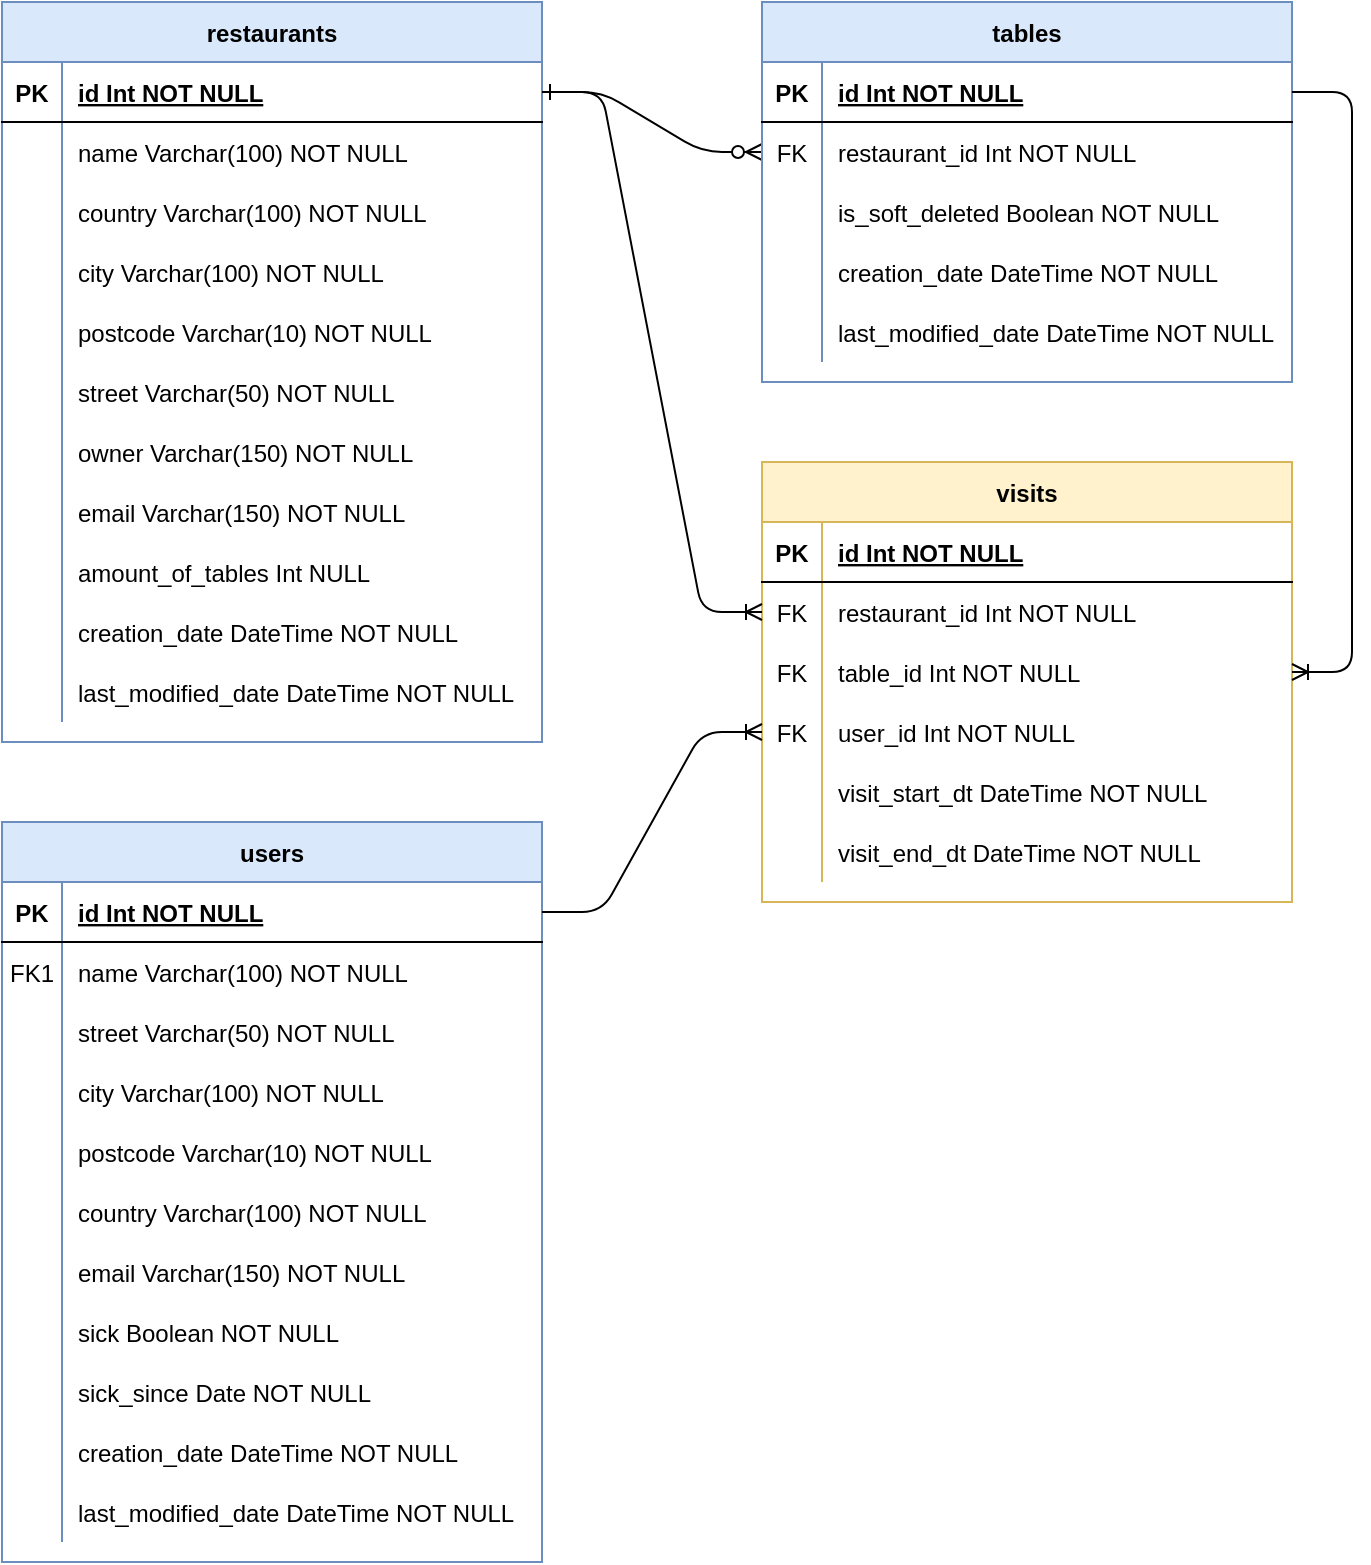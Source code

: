 <mxfile version="14.0.0" type="device"><diagram id="R2lEEEUBdFMjLlhIrx00" name="Page-1"><mxGraphModel dx="1422" dy="705" grid="0" gridSize="10" guides="1" tooltips="1" connect="1" arrows="1" fold="1" page="0" pageScale="1" pageWidth="850" pageHeight="1100" math="0" shadow="0" extFonts="Permanent Marker^https://fonts.googleapis.com/css?family=Permanent+Marker"><root><mxCell id="0"/><mxCell id="1" parent="0"/><mxCell id="C-vyLk0tnHw3VtMMgP7b-1" value="" style="edgeStyle=entityRelationEdgeStyle;endArrow=ERzeroToMany;startArrow=ERone;endFill=1;startFill=0;" parent="1" source="C-vyLk0tnHw3VtMMgP7b-24" target="C-vyLk0tnHw3VtMMgP7b-6" edge="1"><mxGeometry width="100" height="100" relative="1" as="geometry"><mxPoint x="340" y="720" as="sourcePoint"/><mxPoint x="440" y="620" as="targetPoint"/></mxGeometry></mxCell><mxCell id="C-vyLk0tnHw3VtMMgP7b-2" value="tables" style="shape=table;startSize=30;container=1;collapsible=1;childLayout=tableLayout;fixedRows=1;rowLines=0;fontStyle=1;align=center;resizeLast=1;fillColor=#dae8fc;strokeColor=#6c8ebf;" parent="1" vertex="1"><mxGeometry x="430" y="50" width="265" height="190" as="geometry"/></mxCell><mxCell id="C-vyLk0tnHw3VtMMgP7b-3" value="" style="shape=partialRectangle;collapsible=0;dropTarget=0;pointerEvents=0;fillColor=none;points=[[0,0.5],[1,0.5]];portConstraint=eastwest;top=0;left=0;right=0;bottom=1;" parent="C-vyLk0tnHw3VtMMgP7b-2" vertex="1"><mxGeometry y="30" width="265" height="30" as="geometry"/></mxCell><mxCell id="C-vyLk0tnHw3VtMMgP7b-4" value="PK" style="shape=partialRectangle;overflow=hidden;connectable=0;fillColor=none;top=0;left=0;bottom=0;right=0;fontStyle=1;" parent="C-vyLk0tnHw3VtMMgP7b-3" vertex="1"><mxGeometry width="30" height="30" as="geometry"/></mxCell><mxCell id="C-vyLk0tnHw3VtMMgP7b-5" value="id Int NOT NULL" style="shape=partialRectangle;overflow=hidden;connectable=0;fillColor=none;top=0;left=0;bottom=0;right=0;align=left;spacingLeft=6;fontStyle=5;" parent="C-vyLk0tnHw3VtMMgP7b-3" vertex="1"><mxGeometry x="30" width="235" height="30" as="geometry"/></mxCell><mxCell id="C-vyLk0tnHw3VtMMgP7b-6" value="" style="shape=partialRectangle;collapsible=0;dropTarget=0;pointerEvents=0;fillColor=none;points=[[0,0.5],[1,0.5]];portConstraint=eastwest;top=0;left=0;right=0;bottom=0;" parent="C-vyLk0tnHw3VtMMgP7b-2" vertex="1"><mxGeometry y="60" width="265" height="30" as="geometry"/></mxCell><mxCell id="C-vyLk0tnHw3VtMMgP7b-7" value="FK" style="shape=partialRectangle;overflow=hidden;connectable=0;fillColor=none;top=0;left=0;bottom=0;right=0;" parent="C-vyLk0tnHw3VtMMgP7b-6" vertex="1"><mxGeometry width="30" height="30" as="geometry"/></mxCell><mxCell id="C-vyLk0tnHw3VtMMgP7b-8" value="restaurant_id Int NOT NULL" style="shape=partialRectangle;overflow=hidden;connectable=0;fillColor=none;top=0;left=0;bottom=0;right=0;align=left;spacingLeft=6;" parent="C-vyLk0tnHw3VtMMgP7b-6" vertex="1"><mxGeometry x="30" width="235" height="30" as="geometry"/></mxCell><mxCell id="C-vyLk0tnHw3VtMMgP7b-9" value="" style="shape=partialRectangle;collapsible=0;dropTarget=0;pointerEvents=0;fillColor=none;points=[[0,0.5],[1,0.5]];portConstraint=eastwest;top=0;left=0;right=0;bottom=0;" parent="C-vyLk0tnHw3VtMMgP7b-2" vertex="1"><mxGeometry y="90" width="265" height="30" as="geometry"/></mxCell><mxCell id="C-vyLk0tnHw3VtMMgP7b-10" value="" style="shape=partialRectangle;overflow=hidden;connectable=0;fillColor=none;top=0;left=0;bottom=0;right=0;" parent="C-vyLk0tnHw3VtMMgP7b-9" vertex="1"><mxGeometry width="30" height="30" as="geometry"/></mxCell><mxCell id="C-vyLk0tnHw3VtMMgP7b-11" value="is_soft_deleted Boolean NOT NULL" style="shape=partialRectangle;overflow=hidden;connectable=0;fillColor=none;top=0;left=0;bottom=0;right=0;align=left;spacingLeft=6;" parent="C-vyLk0tnHw3VtMMgP7b-9" vertex="1"><mxGeometry x="30" width="235" height="30" as="geometry"/></mxCell><mxCell id="4IgAb8isQSArcooUBiye-40" value="" style="shape=partialRectangle;collapsible=0;dropTarget=0;pointerEvents=0;fillColor=none;top=0;left=0;bottom=0;right=0;points=[[0,0.5],[1,0.5]];portConstraint=eastwest;" vertex="1" parent="C-vyLk0tnHw3VtMMgP7b-2"><mxGeometry y="120" width="265" height="30" as="geometry"/></mxCell><mxCell id="4IgAb8isQSArcooUBiye-41" value="" style="shape=partialRectangle;connectable=0;fillColor=none;top=0;left=0;bottom=0;right=0;editable=1;overflow=hidden;" vertex="1" parent="4IgAb8isQSArcooUBiye-40"><mxGeometry width="30" height="30" as="geometry"/></mxCell><mxCell id="4IgAb8isQSArcooUBiye-42" value="creation_date DateTime NOT NULL" style="shape=partialRectangle;connectable=0;fillColor=none;top=0;left=0;bottom=0;right=0;align=left;spacingLeft=6;overflow=hidden;" vertex="1" parent="4IgAb8isQSArcooUBiye-40"><mxGeometry x="30" width="235" height="30" as="geometry"/></mxCell><mxCell id="4IgAb8isQSArcooUBiye-43" value="" style="shape=partialRectangle;collapsible=0;dropTarget=0;pointerEvents=0;fillColor=none;top=0;left=0;bottom=0;right=0;points=[[0,0.5],[1,0.5]];portConstraint=eastwest;" vertex="1" parent="C-vyLk0tnHw3VtMMgP7b-2"><mxGeometry y="150" width="265" height="30" as="geometry"/></mxCell><mxCell id="4IgAb8isQSArcooUBiye-44" value="" style="shape=partialRectangle;connectable=0;fillColor=none;top=0;left=0;bottom=0;right=0;editable=1;overflow=hidden;" vertex="1" parent="4IgAb8isQSArcooUBiye-43"><mxGeometry width="30" height="30" as="geometry"/></mxCell><mxCell id="4IgAb8isQSArcooUBiye-45" value="last_modified_date DateTime NOT NULL" style="shape=partialRectangle;connectable=0;fillColor=none;top=0;left=0;bottom=0;right=0;align=left;spacingLeft=6;overflow=hidden;" vertex="1" parent="4IgAb8isQSArcooUBiye-43"><mxGeometry x="30" width="235" height="30" as="geometry"/></mxCell><mxCell id="C-vyLk0tnHw3VtMMgP7b-13" value="users" style="shape=table;startSize=30;container=1;collapsible=1;childLayout=tableLayout;fixedRows=1;rowLines=0;fontStyle=1;align=center;resizeLast=1;fillColor=#dae8fc;strokeColor=#6c8ebf;" parent="1" vertex="1"><mxGeometry x="50" y="460" width="270" height="370" as="geometry"/></mxCell><mxCell id="C-vyLk0tnHw3VtMMgP7b-14" value="" style="shape=partialRectangle;collapsible=0;dropTarget=0;pointerEvents=0;fillColor=none;points=[[0,0.5],[1,0.5]];portConstraint=eastwest;top=0;left=0;right=0;bottom=1;" parent="C-vyLk0tnHw3VtMMgP7b-13" vertex="1"><mxGeometry y="30" width="270" height="30" as="geometry"/></mxCell><mxCell id="C-vyLk0tnHw3VtMMgP7b-15" value="PK" style="shape=partialRectangle;overflow=hidden;connectable=0;fillColor=none;top=0;left=0;bottom=0;right=0;fontStyle=1;" parent="C-vyLk0tnHw3VtMMgP7b-14" vertex="1"><mxGeometry width="30" height="30" as="geometry"/></mxCell><mxCell id="C-vyLk0tnHw3VtMMgP7b-16" value="id Int NOT NULL" style="shape=partialRectangle;overflow=hidden;connectable=0;fillColor=none;top=0;left=0;bottom=0;right=0;align=left;spacingLeft=6;fontStyle=5;" parent="C-vyLk0tnHw3VtMMgP7b-14" vertex="1"><mxGeometry x="30" width="240" height="30" as="geometry"/></mxCell><mxCell id="C-vyLk0tnHw3VtMMgP7b-17" value="" style="shape=partialRectangle;collapsible=0;dropTarget=0;pointerEvents=0;fillColor=none;points=[[0,0.5],[1,0.5]];portConstraint=eastwest;top=0;left=0;right=0;bottom=0;" parent="C-vyLk0tnHw3VtMMgP7b-13" vertex="1"><mxGeometry y="60" width="270" height="30" as="geometry"/></mxCell><mxCell id="C-vyLk0tnHw3VtMMgP7b-18" value="FK1" style="shape=partialRectangle;overflow=hidden;connectable=0;fillColor=none;top=0;left=0;bottom=0;right=0;" parent="C-vyLk0tnHw3VtMMgP7b-17" vertex="1"><mxGeometry width="30" height="30" as="geometry"/></mxCell><mxCell id="C-vyLk0tnHw3VtMMgP7b-19" value="name Varchar(100) NOT NULL" style="shape=partialRectangle;overflow=hidden;connectable=0;fillColor=none;top=0;left=0;bottom=0;right=0;align=left;spacingLeft=6;" parent="C-vyLk0tnHw3VtMMgP7b-17" vertex="1"><mxGeometry x="30" width="240" height="30" as="geometry"/></mxCell><mxCell id="C-vyLk0tnHw3VtMMgP7b-20" value="" style="shape=partialRectangle;collapsible=0;dropTarget=0;pointerEvents=0;fillColor=none;points=[[0,0.5],[1,0.5]];portConstraint=eastwest;top=0;left=0;right=0;bottom=0;" parent="C-vyLk0tnHw3VtMMgP7b-13" vertex="1"><mxGeometry y="90" width="270" height="30" as="geometry"/></mxCell><mxCell id="C-vyLk0tnHw3VtMMgP7b-21" value="" style="shape=partialRectangle;overflow=hidden;connectable=0;fillColor=none;top=0;left=0;bottom=0;right=0;" parent="C-vyLk0tnHw3VtMMgP7b-20" vertex="1"><mxGeometry width="30" height="30" as="geometry"/></mxCell><mxCell id="C-vyLk0tnHw3VtMMgP7b-22" value="street Varchar(50) NOT NULL" style="shape=partialRectangle;overflow=hidden;connectable=0;fillColor=none;top=0;left=0;bottom=0;right=0;align=left;spacingLeft=6;" parent="C-vyLk0tnHw3VtMMgP7b-20" vertex="1"><mxGeometry x="30" width="240" height="30" as="geometry"/></mxCell><mxCell id="4IgAb8isQSArcooUBiye-46" value="" style="shape=partialRectangle;collapsible=0;dropTarget=0;pointerEvents=0;fillColor=none;top=0;left=0;bottom=0;right=0;points=[[0,0.5],[1,0.5]];portConstraint=eastwest;" vertex="1" parent="C-vyLk0tnHw3VtMMgP7b-13"><mxGeometry y="120" width="270" height="30" as="geometry"/></mxCell><mxCell id="4IgAb8isQSArcooUBiye-47" value="" style="shape=partialRectangle;connectable=0;fillColor=none;top=0;left=0;bottom=0;right=0;editable=1;overflow=hidden;" vertex="1" parent="4IgAb8isQSArcooUBiye-46"><mxGeometry width="30" height="30" as="geometry"/></mxCell><mxCell id="4IgAb8isQSArcooUBiye-48" value="city Varchar(100) NOT NULL" style="shape=partialRectangle;connectable=0;fillColor=none;top=0;left=0;bottom=0;right=0;align=left;spacingLeft=6;overflow=hidden;" vertex="1" parent="4IgAb8isQSArcooUBiye-46"><mxGeometry x="30" width="240" height="30" as="geometry"/></mxCell><mxCell id="4IgAb8isQSArcooUBiye-49" value="" style="shape=partialRectangle;collapsible=0;dropTarget=0;pointerEvents=0;fillColor=none;top=0;left=0;bottom=0;right=0;points=[[0,0.5],[1,0.5]];portConstraint=eastwest;" vertex="1" parent="C-vyLk0tnHw3VtMMgP7b-13"><mxGeometry y="150" width="270" height="30" as="geometry"/></mxCell><mxCell id="4IgAb8isQSArcooUBiye-50" value="" style="shape=partialRectangle;connectable=0;fillColor=none;top=0;left=0;bottom=0;right=0;editable=1;overflow=hidden;" vertex="1" parent="4IgAb8isQSArcooUBiye-49"><mxGeometry width="30" height="30" as="geometry"/></mxCell><mxCell id="4IgAb8isQSArcooUBiye-51" value="postcode Varchar(10) NOT NULL" style="shape=partialRectangle;connectable=0;fillColor=none;top=0;left=0;bottom=0;right=0;align=left;spacingLeft=6;overflow=hidden;" vertex="1" parent="4IgAb8isQSArcooUBiye-49"><mxGeometry x="30" width="240" height="30" as="geometry"/></mxCell><mxCell id="4IgAb8isQSArcooUBiye-52" value="" style="shape=partialRectangle;collapsible=0;dropTarget=0;pointerEvents=0;fillColor=none;top=0;left=0;bottom=0;right=0;points=[[0,0.5],[1,0.5]];portConstraint=eastwest;" vertex="1" parent="C-vyLk0tnHw3VtMMgP7b-13"><mxGeometry y="180" width="270" height="30" as="geometry"/></mxCell><mxCell id="4IgAb8isQSArcooUBiye-53" value="" style="shape=partialRectangle;connectable=0;fillColor=none;top=0;left=0;bottom=0;right=0;editable=1;overflow=hidden;" vertex="1" parent="4IgAb8isQSArcooUBiye-52"><mxGeometry width="30" height="30" as="geometry"/></mxCell><mxCell id="4IgAb8isQSArcooUBiye-54" value="country Varchar(100) NOT NULL" style="shape=partialRectangle;connectable=0;fillColor=none;top=0;left=0;bottom=0;right=0;align=left;spacingLeft=6;overflow=hidden;" vertex="1" parent="4IgAb8isQSArcooUBiye-52"><mxGeometry x="30" width="240" height="30" as="geometry"/></mxCell><mxCell id="4IgAb8isQSArcooUBiye-55" value="" style="shape=partialRectangle;collapsible=0;dropTarget=0;pointerEvents=0;fillColor=none;top=0;left=0;bottom=0;right=0;points=[[0,0.5],[1,0.5]];portConstraint=eastwest;" vertex="1" parent="C-vyLk0tnHw3VtMMgP7b-13"><mxGeometry y="210" width="270" height="30" as="geometry"/></mxCell><mxCell id="4IgAb8isQSArcooUBiye-56" value="" style="shape=partialRectangle;connectable=0;fillColor=none;top=0;left=0;bottom=0;right=0;editable=1;overflow=hidden;" vertex="1" parent="4IgAb8isQSArcooUBiye-55"><mxGeometry width="30" height="30" as="geometry"/></mxCell><mxCell id="4IgAb8isQSArcooUBiye-57" value="email Varchar(150) NOT NULL" style="shape=partialRectangle;connectable=0;fillColor=none;top=0;left=0;bottom=0;right=0;align=left;spacingLeft=6;overflow=hidden;" vertex="1" parent="4IgAb8isQSArcooUBiye-55"><mxGeometry x="30" width="240" height="30" as="geometry"/></mxCell><mxCell id="4IgAb8isQSArcooUBiye-58" value="" style="shape=partialRectangle;collapsible=0;dropTarget=0;pointerEvents=0;fillColor=none;top=0;left=0;bottom=0;right=0;points=[[0,0.5],[1,0.5]];portConstraint=eastwest;" vertex="1" parent="C-vyLk0tnHw3VtMMgP7b-13"><mxGeometry y="240" width="270" height="30" as="geometry"/></mxCell><mxCell id="4IgAb8isQSArcooUBiye-59" value="" style="shape=partialRectangle;connectable=0;fillColor=none;top=0;left=0;bottom=0;right=0;editable=1;overflow=hidden;" vertex="1" parent="4IgAb8isQSArcooUBiye-58"><mxGeometry width="30" height="30" as="geometry"/></mxCell><mxCell id="4IgAb8isQSArcooUBiye-60" value="sick Boolean NOT NULL" style="shape=partialRectangle;connectable=0;fillColor=none;top=0;left=0;bottom=0;right=0;align=left;spacingLeft=6;overflow=hidden;" vertex="1" parent="4IgAb8isQSArcooUBiye-58"><mxGeometry x="30" width="240" height="30" as="geometry"/></mxCell><mxCell id="4IgAb8isQSArcooUBiye-61" value="" style="shape=partialRectangle;collapsible=0;dropTarget=0;pointerEvents=0;fillColor=none;top=0;left=0;bottom=0;right=0;points=[[0,0.5],[1,0.5]];portConstraint=eastwest;" vertex="1" parent="C-vyLk0tnHw3VtMMgP7b-13"><mxGeometry y="270" width="270" height="30" as="geometry"/></mxCell><mxCell id="4IgAb8isQSArcooUBiye-62" value="" style="shape=partialRectangle;connectable=0;fillColor=none;top=0;left=0;bottom=0;right=0;editable=1;overflow=hidden;" vertex="1" parent="4IgAb8isQSArcooUBiye-61"><mxGeometry width="30" height="30" as="geometry"/></mxCell><mxCell id="4IgAb8isQSArcooUBiye-63" value="sick_since Date NOT NULL" style="shape=partialRectangle;connectable=0;fillColor=none;top=0;left=0;bottom=0;right=0;align=left;spacingLeft=6;overflow=hidden;" vertex="1" parent="4IgAb8isQSArcooUBiye-61"><mxGeometry x="30" width="240" height="30" as="geometry"/></mxCell><mxCell id="4IgAb8isQSArcooUBiye-64" value="" style="shape=partialRectangle;collapsible=0;dropTarget=0;pointerEvents=0;fillColor=none;top=0;left=0;bottom=0;right=0;points=[[0,0.5],[1,0.5]];portConstraint=eastwest;" vertex="1" parent="C-vyLk0tnHw3VtMMgP7b-13"><mxGeometry y="300" width="270" height="30" as="geometry"/></mxCell><mxCell id="4IgAb8isQSArcooUBiye-65" value="" style="shape=partialRectangle;connectable=0;fillColor=none;top=0;left=0;bottom=0;right=0;editable=1;overflow=hidden;" vertex="1" parent="4IgAb8isQSArcooUBiye-64"><mxGeometry width="30" height="30" as="geometry"/></mxCell><mxCell id="4IgAb8isQSArcooUBiye-66" value="creation_date DateTime NOT NULL" style="shape=partialRectangle;connectable=0;fillColor=none;top=0;left=0;bottom=0;right=0;align=left;spacingLeft=6;overflow=hidden;" vertex="1" parent="4IgAb8isQSArcooUBiye-64"><mxGeometry x="30" width="240" height="30" as="geometry"/></mxCell><mxCell id="4IgAb8isQSArcooUBiye-67" value="" style="shape=partialRectangle;collapsible=0;dropTarget=0;pointerEvents=0;fillColor=none;top=0;left=0;bottom=0;right=0;points=[[0,0.5],[1,0.5]];portConstraint=eastwest;" vertex="1" parent="C-vyLk0tnHw3VtMMgP7b-13"><mxGeometry y="330" width="270" height="30" as="geometry"/></mxCell><mxCell id="4IgAb8isQSArcooUBiye-68" value="" style="shape=partialRectangle;connectable=0;fillColor=none;top=0;left=0;bottom=0;right=0;editable=1;overflow=hidden;" vertex="1" parent="4IgAb8isQSArcooUBiye-67"><mxGeometry width="30" height="30" as="geometry"/></mxCell><mxCell id="4IgAb8isQSArcooUBiye-69" value="last_modified_date DateTime NOT NULL" style="shape=partialRectangle;connectable=0;fillColor=none;top=0;left=0;bottom=0;right=0;align=left;spacingLeft=6;overflow=hidden;" vertex="1" parent="4IgAb8isQSArcooUBiye-67"><mxGeometry x="30" width="240" height="30" as="geometry"/></mxCell><mxCell id="C-vyLk0tnHw3VtMMgP7b-23" value="restaurants" style="shape=table;startSize=30;container=1;collapsible=1;childLayout=tableLayout;fixedRows=1;rowLines=0;fontStyle=1;align=center;resizeLast=1;fillColor=#dae8fc;strokeColor=#6c8ebf;" parent="1" vertex="1"><mxGeometry x="50" y="50" width="270" height="370" as="geometry"/></mxCell><mxCell id="C-vyLk0tnHw3VtMMgP7b-24" value="" style="shape=partialRectangle;collapsible=0;dropTarget=0;pointerEvents=0;fillColor=none;points=[[0,0.5],[1,0.5]];portConstraint=eastwest;top=0;left=0;right=0;bottom=1;" parent="C-vyLk0tnHw3VtMMgP7b-23" vertex="1"><mxGeometry y="30" width="270" height="30" as="geometry"/></mxCell><mxCell id="C-vyLk0tnHw3VtMMgP7b-25" value="PK" style="shape=partialRectangle;overflow=hidden;connectable=0;fillColor=none;top=0;left=0;bottom=0;right=0;fontStyle=1;" parent="C-vyLk0tnHw3VtMMgP7b-24" vertex="1"><mxGeometry width="30" height="30" as="geometry"/></mxCell><mxCell id="C-vyLk0tnHw3VtMMgP7b-26" value="id Int NOT NULL" style="shape=partialRectangle;overflow=hidden;connectable=0;fillColor=none;top=0;left=0;bottom=0;right=0;align=left;spacingLeft=6;fontStyle=5;" parent="C-vyLk0tnHw3VtMMgP7b-24" vertex="1"><mxGeometry x="30" width="240" height="30" as="geometry"/></mxCell><mxCell id="C-vyLk0tnHw3VtMMgP7b-27" value="" style="shape=partialRectangle;collapsible=0;dropTarget=0;pointerEvents=0;fillColor=none;points=[[0,0.5],[1,0.5]];portConstraint=eastwest;top=0;left=0;right=0;bottom=0;" parent="C-vyLk0tnHw3VtMMgP7b-23" vertex="1"><mxGeometry y="60" width="270" height="30" as="geometry"/></mxCell><mxCell id="C-vyLk0tnHw3VtMMgP7b-28" value="" style="shape=partialRectangle;overflow=hidden;connectable=0;fillColor=none;top=0;left=0;bottom=0;right=0;" parent="C-vyLk0tnHw3VtMMgP7b-27" vertex="1"><mxGeometry width="30" height="30" as="geometry"/></mxCell><mxCell id="C-vyLk0tnHw3VtMMgP7b-29" value="name Varchar(100) NOT NULL" style="shape=partialRectangle;overflow=hidden;connectable=0;fillColor=none;top=0;left=0;bottom=0;right=0;align=left;spacingLeft=6;" parent="C-vyLk0tnHw3VtMMgP7b-27" vertex="1"><mxGeometry x="30" width="240" height="30" as="geometry"/></mxCell><mxCell id="4IgAb8isQSArcooUBiye-12" value="" style="shape=partialRectangle;collapsible=0;dropTarget=0;pointerEvents=0;fillColor=none;top=0;left=0;bottom=0;right=0;points=[[0,0.5],[1,0.5]];portConstraint=eastwest;" vertex="1" parent="C-vyLk0tnHw3VtMMgP7b-23"><mxGeometry y="90" width="270" height="30" as="geometry"/></mxCell><mxCell id="4IgAb8isQSArcooUBiye-13" value="" style="shape=partialRectangle;connectable=0;fillColor=none;top=0;left=0;bottom=0;right=0;editable=1;overflow=hidden;" vertex="1" parent="4IgAb8isQSArcooUBiye-12"><mxGeometry width="30" height="30" as="geometry"/></mxCell><mxCell id="4IgAb8isQSArcooUBiye-14" value="country Varchar(100) NOT NULL" style="shape=partialRectangle;connectable=0;fillColor=none;top=0;left=0;bottom=0;right=0;align=left;spacingLeft=6;overflow=hidden;" vertex="1" parent="4IgAb8isQSArcooUBiye-12"><mxGeometry x="30" width="240" height="30" as="geometry"/></mxCell><mxCell id="4IgAb8isQSArcooUBiye-15" value="" style="shape=partialRectangle;collapsible=0;dropTarget=0;pointerEvents=0;fillColor=none;top=0;left=0;bottom=0;right=0;points=[[0,0.5],[1,0.5]];portConstraint=eastwest;" vertex="1" parent="C-vyLk0tnHw3VtMMgP7b-23"><mxGeometry y="120" width="270" height="30" as="geometry"/></mxCell><mxCell id="4IgAb8isQSArcooUBiye-16" value="" style="shape=partialRectangle;connectable=0;fillColor=none;top=0;left=0;bottom=0;right=0;editable=1;overflow=hidden;" vertex="1" parent="4IgAb8isQSArcooUBiye-15"><mxGeometry width="30" height="30" as="geometry"/></mxCell><mxCell id="4IgAb8isQSArcooUBiye-17" value="city Varchar(100) NOT NULL" style="shape=partialRectangle;connectable=0;fillColor=none;top=0;left=0;bottom=0;right=0;align=left;spacingLeft=6;overflow=hidden;" vertex="1" parent="4IgAb8isQSArcooUBiye-15"><mxGeometry x="30" width="240" height="30" as="geometry"/></mxCell><mxCell id="4IgAb8isQSArcooUBiye-18" value="" style="shape=partialRectangle;collapsible=0;dropTarget=0;pointerEvents=0;fillColor=none;top=0;left=0;bottom=0;right=0;points=[[0,0.5],[1,0.5]];portConstraint=eastwest;" vertex="1" parent="C-vyLk0tnHw3VtMMgP7b-23"><mxGeometry y="150" width="270" height="30" as="geometry"/></mxCell><mxCell id="4IgAb8isQSArcooUBiye-19" value="" style="shape=partialRectangle;connectable=0;fillColor=none;top=0;left=0;bottom=0;right=0;editable=1;overflow=hidden;" vertex="1" parent="4IgAb8isQSArcooUBiye-18"><mxGeometry width="30" height="30" as="geometry"/></mxCell><mxCell id="4IgAb8isQSArcooUBiye-20" value="postcode Varchar(10) NOT NULL" style="shape=partialRectangle;connectable=0;fillColor=none;top=0;left=0;bottom=0;right=0;align=left;spacingLeft=6;overflow=hidden;" vertex="1" parent="4IgAb8isQSArcooUBiye-18"><mxGeometry x="30" width="240" height="30" as="geometry"/></mxCell><mxCell id="4IgAb8isQSArcooUBiye-21" value="" style="shape=partialRectangle;collapsible=0;dropTarget=0;pointerEvents=0;fillColor=none;top=0;left=0;bottom=0;right=0;points=[[0,0.5],[1,0.5]];portConstraint=eastwest;" vertex="1" parent="C-vyLk0tnHw3VtMMgP7b-23"><mxGeometry y="180" width="270" height="30" as="geometry"/></mxCell><mxCell id="4IgAb8isQSArcooUBiye-22" value="" style="shape=partialRectangle;connectable=0;fillColor=none;top=0;left=0;bottom=0;right=0;editable=1;overflow=hidden;" vertex="1" parent="4IgAb8isQSArcooUBiye-21"><mxGeometry width="30" height="30" as="geometry"/></mxCell><mxCell id="4IgAb8isQSArcooUBiye-23" value="street Varchar(50) NOT NULL" style="shape=partialRectangle;connectable=0;fillColor=none;top=0;left=0;bottom=0;right=0;align=left;spacingLeft=6;overflow=hidden;" vertex="1" parent="4IgAb8isQSArcooUBiye-21"><mxGeometry x="30" width="240" height="30" as="geometry"/></mxCell><mxCell id="4IgAb8isQSArcooUBiye-24" value="" style="shape=partialRectangle;collapsible=0;dropTarget=0;pointerEvents=0;fillColor=none;top=0;left=0;bottom=0;right=0;points=[[0,0.5],[1,0.5]];portConstraint=eastwest;" vertex="1" parent="C-vyLk0tnHw3VtMMgP7b-23"><mxGeometry y="210" width="270" height="30" as="geometry"/></mxCell><mxCell id="4IgAb8isQSArcooUBiye-25" value="" style="shape=partialRectangle;connectable=0;fillColor=none;top=0;left=0;bottom=0;right=0;editable=1;overflow=hidden;" vertex="1" parent="4IgAb8isQSArcooUBiye-24"><mxGeometry width="30" height="30" as="geometry"/></mxCell><mxCell id="4IgAb8isQSArcooUBiye-26" value="owner Varchar(150) NOT NULL" style="shape=partialRectangle;connectable=0;fillColor=none;top=0;left=0;bottom=0;right=0;align=left;spacingLeft=6;overflow=hidden;" vertex="1" parent="4IgAb8isQSArcooUBiye-24"><mxGeometry x="30" width="240" height="30" as="geometry"/></mxCell><mxCell id="4IgAb8isQSArcooUBiye-27" value="" style="shape=partialRectangle;collapsible=0;dropTarget=0;pointerEvents=0;fillColor=none;top=0;left=0;bottom=0;right=0;points=[[0,0.5],[1,0.5]];portConstraint=eastwest;" vertex="1" parent="C-vyLk0tnHw3VtMMgP7b-23"><mxGeometry y="240" width="270" height="30" as="geometry"/></mxCell><mxCell id="4IgAb8isQSArcooUBiye-28" value="" style="shape=partialRectangle;connectable=0;fillColor=none;top=0;left=0;bottom=0;right=0;editable=1;overflow=hidden;" vertex="1" parent="4IgAb8isQSArcooUBiye-27"><mxGeometry width="30" height="30" as="geometry"/></mxCell><mxCell id="4IgAb8isQSArcooUBiye-29" value="email Varchar(150) NOT NULL" style="shape=partialRectangle;connectable=0;fillColor=none;top=0;left=0;bottom=0;right=0;align=left;spacingLeft=6;overflow=hidden;" vertex="1" parent="4IgAb8isQSArcooUBiye-27"><mxGeometry x="30" width="240" height="30" as="geometry"/></mxCell><mxCell id="4IgAb8isQSArcooUBiye-30" value="" style="shape=partialRectangle;collapsible=0;dropTarget=0;pointerEvents=0;fillColor=none;top=0;left=0;bottom=0;right=0;points=[[0,0.5],[1,0.5]];portConstraint=eastwest;" vertex="1" parent="C-vyLk0tnHw3VtMMgP7b-23"><mxGeometry y="270" width="270" height="30" as="geometry"/></mxCell><mxCell id="4IgAb8isQSArcooUBiye-31" value="" style="shape=partialRectangle;connectable=0;fillColor=none;top=0;left=0;bottom=0;right=0;editable=1;overflow=hidden;" vertex="1" parent="4IgAb8isQSArcooUBiye-30"><mxGeometry width="30" height="30" as="geometry"/></mxCell><mxCell id="4IgAb8isQSArcooUBiye-32" value="amount_of_tables Int NULL" style="shape=partialRectangle;connectable=0;fillColor=none;top=0;left=0;bottom=0;right=0;align=left;spacingLeft=6;overflow=hidden;" vertex="1" parent="4IgAb8isQSArcooUBiye-30"><mxGeometry x="30" width="240" height="30" as="geometry"/></mxCell><mxCell id="4IgAb8isQSArcooUBiye-33" value="" style="shape=partialRectangle;collapsible=0;dropTarget=0;pointerEvents=0;fillColor=none;top=0;left=0;bottom=0;right=0;points=[[0,0.5],[1,0.5]];portConstraint=eastwest;" vertex="1" parent="C-vyLk0tnHw3VtMMgP7b-23"><mxGeometry y="300" width="270" height="30" as="geometry"/></mxCell><mxCell id="4IgAb8isQSArcooUBiye-34" value="" style="shape=partialRectangle;connectable=0;fillColor=none;top=0;left=0;bottom=0;right=0;editable=1;overflow=hidden;" vertex="1" parent="4IgAb8isQSArcooUBiye-33"><mxGeometry width="30" height="30" as="geometry"/></mxCell><mxCell id="4IgAb8isQSArcooUBiye-35" value="creation_date DateTime NOT NULL" style="shape=partialRectangle;connectable=0;fillColor=none;top=0;left=0;bottom=0;right=0;align=left;spacingLeft=6;overflow=hidden;" vertex="1" parent="4IgAb8isQSArcooUBiye-33"><mxGeometry x="30" width="240" height="30" as="geometry"/></mxCell><mxCell id="4IgAb8isQSArcooUBiye-36" value="" style="shape=partialRectangle;collapsible=0;dropTarget=0;pointerEvents=0;fillColor=none;top=0;left=0;bottom=0;right=0;points=[[0,0.5],[1,0.5]];portConstraint=eastwest;" vertex="1" parent="C-vyLk0tnHw3VtMMgP7b-23"><mxGeometry y="330" width="270" height="30" as="geometry"/></mxCell><mxCell id="4IgAb8isQSArcooUBiye-37" value="" style="shape=partialRectangle;connectable=0;fillColor=none;top=0;left=0;bottom=0;right=0;editable=1;overflow=hidden;" vertex="1" parent="4IgAb8isQSArcooUBiye-36"><mxGeometry width="30" height="30" as="geometry"/></mxCell><mxCell id="4IgAb8isQSArcooUBiye-38" value="last_modified_date DateTime NOT NULL" style="shape=partialRectangle;connectable=0;fillColor=none;top=0;left=0;bottom=0;right=0;align=left;spacingLeft=6;overflow=hidden;" vertex="1" parent="4IgAb8isQSArcooUBiye-36"><mxGeometry x="30" width="240" height="30" as="geometry"/></mxCell><mxCell id="4IgAb8isQSArcooUBiye-1" value="visits" style="shape=table;startSize=30;container=1;collapsible=1;childLayout=tableLayout;fixedRows=1;rowLines=0;fontStyle=1;align=center;resizeLast=1;fillColor=#fff2cc;strokeColor=#d6b656;" vertex="1" parent="1"><mxGeometry x="430" y="280" width="265" height="220" as="geometry"/></mxCell><mxCell id="4IgAb8isQSArcooUBiye-2" value="" style="shape=partialRectangle;collapsible=0;dropTarget=0;pointerEvents=0;fillColor=none;points=[[0,0.5],[1,0.5]];portConstraint=eastwest;top=0;left=0;right=0;bottom=1;" vertex="1" parent="4IgAb8isQSArcooUBiye-1"><mxGeometry y="30" width="265" height="30" as="geometry"/></mxCell><mxCell id="4IgAb8isQSArcooUBiye-3" value="PK" style="shape=partialRectangle;overflow=hidden;connectable=0;fillColor=none;top=0;left=0;bottom=0;right=0;fontStyle=1;" vertex="1" parent="4IgAb8isQSArcooUBiye-2"><mxGeometry width="30" height="30" as="geometry"/></mxCell><mxCell id="4IgAb8isQSArcooUBiye-4" value="id Int NOT NULL" style="shape=partialRectangle;overflow=hidden;connectable=0;fillColor=none;top=0;left=0;bottom=0;right=0;align=left;spacingLeft=6;fontStyle=5;" vertex="1" parent="4IgAb8isQSArcooUBiye-2"><mxGeometry x="30" width="235" height="30" as="geometry"/></mxCell><mxCell id="4IgAb8isQSArcooUBiye-5" value="" style="shape=partialRectangle;collapsible=0;dropTarget=0;pointerEvents=0;fillColor=none;points=[[0,0.5],[1,0.5]];portConstraint=eastwest;top=0;left=0;right=0;bottom=0;" vertex="1" parent="4IgAb8isQSArcooUBiye-1"><mxGeometry y="60" width="265" height="30" as="geometry"/></mxCell><mxCell id="4IgAb8isQSArcooUBiye-6" value="FK" style="shape=partialRectangle;overflow=hidden;connectable=0;fillColor=none;top=0;left=0;bottom=0;right=0;" vertex="1" parent="4IgAb8isQSArcooUBiye-5"><mxGeometry width="30" height="30" as="geometry"/></mxCell><mxCell id="4IgAb8isQSArcooUBiye-7" value="restaurant_id Int NOT NULL" style="shape=partialRectangle;overflow=hidden;connectable=0;fillColor=none;top=0;left=0;bottom=0;right=0;align=left;spacingLeft=6;" vertex="1" parent="4IgAb8isQSArcooUBiye-5"><mxGeometry x="30" width="235" height="30" as="geometry"/></mxCell><mxCell id="4IgAb8isQSArcooUBiye-8" value="" style="shape=partialRectangle;collapsible=0;dropTarget=0;pointerEvents=0;fillColor=none;points=[[0,0.5],[1,0.5]];portConstraint=eastwest;top=0;left=0;right=0;bottom=0;" vertex="1" parent="4IgAb8isQSArcooUBiye-1"><mxGeometry y="90" width="265" height="30" as="geometry"/></mxCell><mxCell id="4IgAb8isQSArcooUBiye-9" value="FK" style="shape=partialRectangle;overflow=hidden;connectable=0;fillColor=none;top=0;left=0;bottom=0;right=0;" vertex="1" parent="4IgAb8isQSArcooUBiye-8"><mxGeometry width="30" height="30" as="geometry"/></mxCell><mxCell id="4IgAb8isQSArcooUBiye-10" value="table_id Int NOT NULL" style="shape=partialRectangle;overflow=hidden;connectable=0;fillColor=none;top=0;left=0;bottom=0;right=0;align=left;spacingLeft=6;" vertex="1" parent="4IgAb8isQSArcooUBiye-8"><mxGeometry x="30" width="235" height="30" as="geometry"/></mxCell><mxCell id="4IgAb8isQSArcooUBiye-70" value="" style="shape=partialRectangle;collapsible=0;dropTarget=0;pointerEvents=0;fillColor=none;top=0;left=0;bottom=0;right=0;points=[[0,0.5],[1,0.5]];portConstraint=eastwest;" vertex="1" parent="4IgAb8isQSArcooUBiye-1"><mxGeometry y="120" width="265" height="30" as="geometry"/></mxCell><mxCell id="4IgAb8isQSArcooUBiye-71" value="FK" style="shape=partialRectangle;connectable=0;fillColor=none;top=0;left=0;bottom=0;right=0;editable=1;overflow=hidden;" vertex="1" parent="4IgAb8isQSArcooUBiye-70"><mxGeometry width="30" height="30" as="geometry"/></mxCell><mxCell id="4IgAb8isQSArcooUBiye-72" value="user_id Int NOT NULL" style="shape=partialRectangle;connectable=0;fillColor=none;top=0;left=0;bottom=0;right=0;align=left;spacingLeft=6;overflow=hidden;" vertex="1" parent="4IgAb8isQSArcooUBiye-70"><mxGeometry x="30" width="235" height="30" as="geometry"/></mxCell><mxCell id="4IgAb8isQSArcooUBiye-73" value="" style="shape=partialRectangle;collapsible=0;dropTarget=0;pointerEvents=0;fillColor=none;top=0;left=0;bottom=0;right=0;points=[[0,0.5],[1,0.5]];portConstraint=eastwest;" vertex="1" parent="4IgAb8isQSArcooUBiye-1"><mxGeometry y="150" width="265" height="30" as="geometry"/></mxCell><mxCell id="4IgAb8isQSArcooUBiye-74" value="" style="shape=partialRectangle;connectable=0;fillColor=none;top=0;left=0;bottom=0;right=0;editable=1;overflow=hidden;" vertex="1" parent="4IgAb8isQSArcooUBiye-73"><mxGeometry width="30" height="30" as="geometry"/></mxCell><mxCell id="4IgAb8isQSArcooUBiye-75" value="visit_start_dt DateTime NOT NULL" style="shape=partialRectangle;connectable=0;fillColor=none;top=0;left=0;bottom=0;right=0;align=left;spacingLeft=6;overflow=hidden;" vertex="1" parent="4IgAb8isQSArcooUBiye-73"><mxGeometry x="30" width="235" height="30" as="geometry"/></mxCell><mxCell id="4IgAb8isQSArcooUBiye-76" value="" style="shape=partialRectangle;collapsible=0;dropTarget=0;pointerEvents=0;fillColor=none;top=0;left=0;bottom=0;right=0;points=[[0,0.5],[1,0.5]];portConstraint=eastwest;" vertex="1" parent="4IgAb8isQSArcooUBiye-1"><mxGeometry y="180" width="265" height="30" as="geometry"/></mxCell><mxCell id="4IgAb8isQSArcooUBiye-77" value="" style="shape=partialRectangle;connectable=0;fillColor=none;top=0;left=0;bottom=0;right=0;editable=1;overflow=hidden;" vertex="1" parent="4IgAb8isQSArcooUBiye-76"><mxGeometry width="30" height="30" as="geometry"/></mxCell><mxCell id="4IgAb8isQSArcooUBiye-78" value="visit_end_dt DateTime NOT NULL" style="shape=partialRectangle;connectable=0;fillColor=none;top=0;left=0;bottom=0;right=0;align=left;spacingLeft=6;overflow=hidden;" vertex="1" parent="4IgAb8isQSArcooUBiye-76"><mxGeometry x="30" width="235" height="30" as="geometry"/></mxCell><mxCell id="4IgAb8isQSArcooUBiye-79" value="" style="edgeStyle=entityRelationEdgeStyle;fontSize=12;html=1;endArrow=ERoneToMany;exitX=1;exitY=0.5;exitDx=0;exitDy=0;entryX=0;entryY=0.5;entryDx=0;entryDy=0;" edge="1" parent="1" source="C-vyLk0tnHw3VtMMgP7b-14" target="4IgAb8isQSArcooUBiye-70"><mxGeometry width="100" height="100" relative="1" as="geometry"><mxPoint x="330" y="610" as="sourcePoint"/><mxPoint x="430" y="510" as="targetPoint"/></mxGeometry></mxCell><mxCell id="4IgAb8isQSArcooUBiye-80" value="" style="edgeStyle=entityRelationEdgeStyle;fontSize=12;html=1;endArrow=ERoneToMany;exitX=1;exitY=0.5;exitDx=0;exitDy=0;entryX=1;entryY=0.5;entryDx=0;entryDy=0;" edge="1" parent="1" source="C-vyLk0tnHw3VtMMgP7b-3" target="4IgAb8isQSArcooUBiye-8"><mxGeometry width="100" height="100" relative="1" as="geometry"><mxPoint x="420" y="400" as="sourcePoint"/><mxPoint x="520" y="300" as="targetPoint"/></mxGeometry></mxCell><mxCell id="4IgAb8isQSArcooUBiye-81" value="" style="edgeStyle=entityRelationEdgeStyle;fontSize=12;html=1;endArrow=ERoneToMany;exitX=1;exitY=0.5;exitDx=0;exitDy=0;" edge="1" parent="1" source="C-vyLk0tnHw3VtMMgP7b-24" target="4IgAb8isQSArcooUBiye-5"><mxGeometry width="100" height="100" relative="1" as="geometry"><mxPoint x="380" y="370" as="sourcePoint"/><mxPoint x="480" y="270" as="targetPoint"/></mxGeometry></mxCell></root></mxGraphModel></diagram></mxfile>